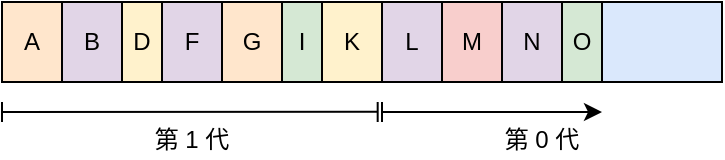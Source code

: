 <mxfile version="13.9.9" type="device"><diagram id="MdW5znwwsVFWy2X1LMuZ" name="第 1 页"><mxGraphModel dx="1301" dy="1144" grid="1" gridSize="10" guides="1" tooltips="1" connect="1" arrows="1" fold="1" page="1" pageScale="1" pageWidth="827" pageHeight="1169" math="0" shadow="0"><root><mxCell id="0"/><mxCell id="1" parent="0"/><mxCell id="P5lW9tbwBjJaJNHwM_pW-1" value="" style="rounded=0;whiteSpace=wrap;html=1;fillColor=#dae8fc;" parent="1" vertex="1"><mxGeometry x="190" y="240" width="360" height="40" as="geometry"/></mxCell><mxCell id="P5lW9tbwBjJaJNHwM_pW-2" value="A" style="rounded=0;whiteSpace=wrap;html=1;fillColor=#ffe6cc;" parent="1" vertex="1"><mxGeometry x="190" y="240" width="30" height="40" as="geometry"/></mxCell><mxCell id="P5lW9tbwBjJaJNHwM_pW-7" value="D" style="rounded=0;whiteSpace=wrap;html=1;fillColor=#fff2cc;" parent="1" vertex="1"><mxGeometry x="250" y="240" width="20" height="40" as="geometry"/></mxCell><mxCell id="DdzqEhO3DBl7wpTAK5M_-1" value="B" style="rounded=0;whiteSpace=wrap;html=1;fillColor=#e1d5e7;" parent="1" vertex="1"><mxGeometry x="220" y="240" width="30" height="40" as="geometry"/></mxCell><mxCell id="DdzqEhO3DBl7wpTAK5M_-14" value="" style="group" parent="1" vertex="1" connectable="0"><mxGeometry x="380" y="290" width="110" height="10" as="geometry"/></mxCell><mxCell id="DdzqEhO3DBl7wpTAK5M_-12" value="" style="endArrow=none;html=1;" parent="DdzqEhO3DBl7wpTAK5M_-14" edge="1"><mxGeometry width="50" height="50" relative="1" as="geometry"><mxPoint y="10" as="sourcePoint"/><mxPoint as="targetPoint"/></mxGeometry></mxCell><mxCell id="DdzqEhO3DBl7wpTAK5M_-13" value="" style="endArrow=classic;html=1;" parent="DdzqEhO3DBl7wpTAK5M_-14" edge="1"><mxGeometry width="50" height="50" relative="1" as="geometry"><mxPoint y="5" as="sourcePoint"/><mxPoint x="110.0" y="5" as="targetPoint"/></mxGeometry></mxCell><mxCell id="DdzqEhO3DBl7wpTAK5M_-17" value="第 0 代" style="text;html=1;strokeColor=none;fillColor=none;align=center;verticalAlign=middle;whiteSpace=wrap;rounded=0;" parent="1" vertex="1"><mxGeometry x="430" y="300" width="60" height="18" as="geometry"/></mxCell><mxCell id="GTc1iP37h7RspiPqKEMF-3" value="" style="endArrow=none;html=1;" parent="1" edge="1"><mxGeometry width="50" height="50" relative="1" as="geometry"><mxPoint x="190" y="295" as="sourcePoint"/><mxPoint x="378" y="294.92" as="targetPoint"/></mxGeometry></mxCell><mxCell id="GTc1iP37h7RspiPqKEMF-5" value="" style="endArrow=none;html=1;" parent="1" edge="1"><mxGeometry x="190" y="290" width="50" height="50" as="geometry"><mxPoint x="190" y="300" as="sourcePoint"/><mxPoint x="190" y="290" as="targetPoint"/></mxGeometry></mxCell><mxCell id="GTc1iP37h7RspiPqKEMF-7" value="" style="endArrow=none;html=1;" parent="1" edge="1"><mxGeometry x="377.84" y="290" width="50" height="50" as="geometry"><mxPoint x="377.84" y="300" as="sourcePoint"/><mxPoint x="377.84" y="290" as="targetPoint"/><Array as="points"><mxPoint x="377.84" y="300"/></Array></mxGeometry></mxCell><mxCell id="GTc1iP37h7RspiPqKEMF-8" value="第 1 代" style="text;html=1;strokeColor=none;fillColor=none;align=center;verticalAlign=middle;whiteSpace=wrap;rounded=0;" parent="1" vertex="1"><mxGeometry x="255" y="300" width="60" height="18" as="geometry"/></mxCell><mxCell id="u_MZQX1WH3rDbIxR3TpT-1" value="F" style="rounded=0;whiteSpace=wrap;html=1;fillColor=#e1d5e7;" parent="1" vertex="1"><mxGeometry x="270" y="240" width="30" height="40" as="geometry"/></mxCell><mxCell id="u_MZQX1WH3rDbIxR3TpT-2" value="G" style="rounded=0;whiteSpace=wrap;html=1;fillColor=#ffe6cc;" parent="1" vertex="1"><mxGeometry x="300" y="240" width="30" height="40" as="geometry"/></mxCell><mxCell id="u_MZQX1WH3rDbIxR3TpT-4" value="I" style="rounded=0;whiteSpace=wrap;html=1;fillColor=#d5e8d4;" parent="1" vertex="1"><mxGeometry x="330" y="240" width="20" height="40" as="geometry"/></mxCell><mxCell id="u_MZQX1WH3rDbIxR3TpT-6" value="K" style="rounded=0;whiteSpace=wrap;html=1;fillColor=#fff2cc;" parent="1" vertex="1"><mxGeometry x="350" y="240" width="30" height="40" as="geometry"/></mxCell><mxCell id="PQmGlPg1dWDe5WEgqTiU-1" value="L" style="rounded=0;whiteSpace=wrap;html=1;fillColor=#e1d5e7;" parent="1" vertex="1"><mxGeometry x="380" y="240" width="30" height="40" as="geometry"/></mxCell><mxCell id="PQmGlPg1dWDe5WEgqTiU-2" value="M" style="rounded=0;whiteSpace=wrap;html=1;fillColor=#f8cecc;" parent="1" vertex="1"><mxGeometry x="410" y="240" width="30" height="40" as="geometry"/></mxCell><mxCell id="PQmGlPg1dWDe5WEgqTiU-3" value="N" style="rounded=0;whiteSpace=wrap;html=1;fillColor=#e1d5e7;" parent="1" vertex="1"><mxGeometry x="440" y="240" width="30" height="40" as="geometry"/></mxCell><mxCell id="PQmGlPg1dWDe5WEgqTiU-5" value="O" style="rounded=0;whiteSpace=wrap;html=1;fillColor=#d5e8d4;" parent="1" vertex="1"><mxGeometry x="470" y="240" width="20" height="40" as="geometry"/></mxCell></root></mxGraphModel></diagram></mxfile>